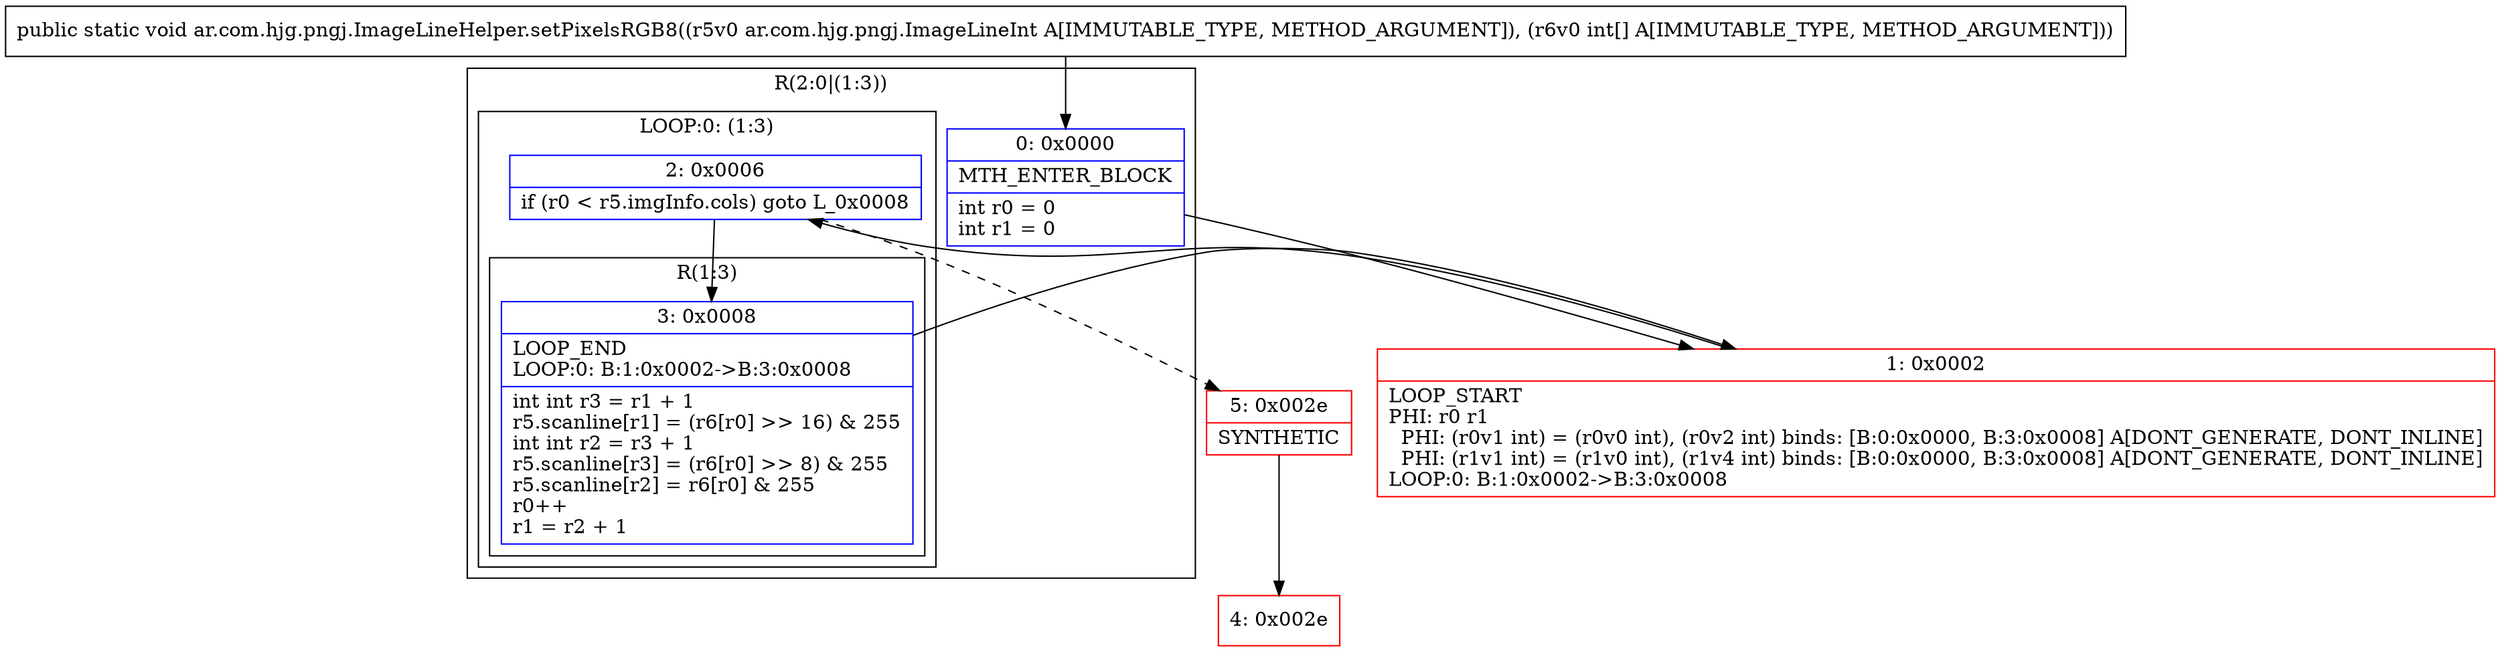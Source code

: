 digraph "CFG forar.com.hjg.pngj.ImageLineHelper.setPixelsRGB8(Lar\/com\/hjg\/pngj\/ImageLineInt;[I)V" {
subgraph cluster_Region_1708388389 {
label = "R(2:0|(1:3))";
node [shape=record,color=blue];
Node_0 [shape=record,label="{0\:\ 0x0000|MTH_ENTER_BLOCK\l|int r0 = 0\lint r1 = 0\l}"];
subgraph cluster_LoopRegion_2026192237 {
label = "LOOP:0: (1:3)";
node [shape=record,color=blue];
Node_2 [shape=record,label="{2\:\ 0x0006|if (r0 \< r5.imgInfo.cols) goto L_0x0008\l}"];
subgraph cluster_Region_651997152 {
label = "R(1:3)";
node [shape=record,color=blue];
Node_3 [shape=record,label="{3\:\ 0x0008|LOOP_END\lLOOP:0: B:1:0x0002\-\>B:3:0x0008\l|int int r3 = r1 + 1\lr5.scanline[r1] = (r6[r0] \>\> 16) & 255\lint int r2 = r3 + 1\lr5.scanline[r3] = (r6[r0] \>\> 8) & 255\lr5.scanline[r2] = r6[r0] & 255\lr0++\lr1 = r2 + 1\l}"];
}
}
}
Node_1 [shape=record,color=red,label="{1\:\ 0x0002|LOOP_START\lPHI: r0 r1 \l  PHI: (r0v1 int) = (r0v0 int), (r0v2 int) binds: [B:0:0x0000, B:3:0x0008] A[DONT_GENERATE, DONT_INLINE]\l  PHI: (r1v1 int) = (r1v0 int), (r1v4 int) binds: [B:0:0x0000, B:3:0x0008] A[DONT_GENERATE, DONT_INLINE]\lLOOP:0: B:1:0x0002\-\>B:3:0x0008\l}"];
Node_4 [shape=record,color=red,label="{4\:\ 0x002e}"];
Node_5 [shape=record,color=red,label="{5\:\ 0x002e|SYNTHETIC\l}"];
MethodNode[shape=record,label="{public static void ar.com.hjg.pngj.ImageLineHelper.setPixelsRGB8((r5v0 ar.com.hjg.pngj.ImageLineInt A[IMMUTABLE_TYPE, METHOD_ARGUMENT]), (r6v0 int[] A[IMMUTABLE_TYPE, METHOD_ARGUMENT])) }"];
MethodNode -> Node_0;
Node_0 -> Node_1;
Node_2 -> Node_3;
Node_2 -> Node_5[style=dashed];
Node_3 -> Node_1;
Node_1 -> Node_2;
Node_5 -> Node_4;
}

